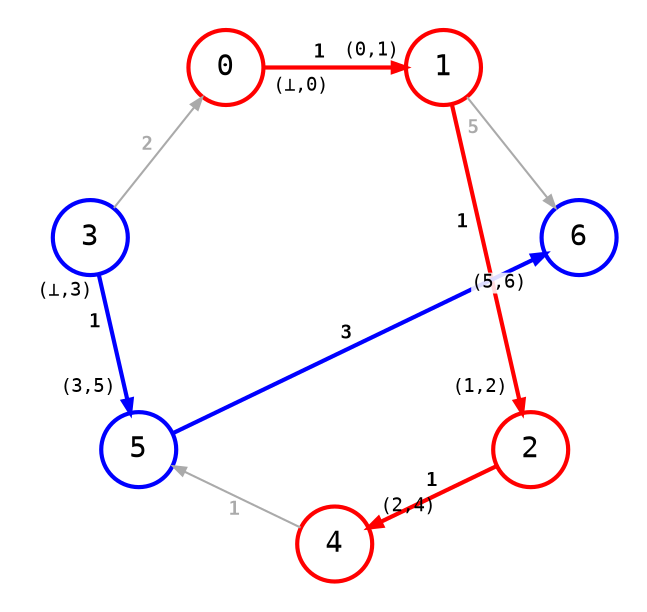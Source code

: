 digraph {
    node [shape=circle, fontname="monospace", style=bold];
    edge [arrowsize=0.6, fontname="monospace", fontsize=9];
    layout=circo;
    scale=1.0;
    normalize=true;
    pad=0.2;
    // newrank=true;
    // splines=line

    0, 1, 2, 4 [style=bold, color=red];
    3, 5, 6 [color=blue];

    3 -> 0 [
        color="#aaaaaa",
        fontcolor="#aaaaaa",
        label=<
            <table border="0" cellpadding="0" cellspacing="0">
                <tr>
                    <td><b>2</b></td>
                </tr>
            </table>
        >,
    ];

    0 -> 1 [
        color=red,
        style=bold,
        headlabel=<
            <table border="0" cellpadding="3" cellspacing="0">
                <tr>
                    <td>(0,1)</td>
                </tr>
            </table>
        >,
        taillabel=<
            <table border="0">
                <tr>
                    <td>(⊥,0)</td>
                </tr>
            </table>
            >,
        label=<
            <table border="0" cellpadding="1" cellspacing="0">
                <tr>
                    <td><b>1</b></td>
                </tr>
            </table>
        >,
    ];

    1 -> 2 [
        style=bold, 
        color=red, 
        headlabel=<
            <table border="0" cellpadding="7" cellspacing="0">
                <tr>
                    <td>(1,2)</td>
                </tr>
            </table>
        >,
        label=<
            <table border="0" cellpadding="8" cellspacing="0">
                <tr>
                    <td><b>1</b></td>
                </tr>
            </table>
        >,
    ];

    2 -> 4 [
        style=bold, 
        color=red, 
        headlabel=<
            <table border="0" cellpadding="5" cellspacing="0">
                <tr>
                    <td>(2,4)</td>
                </tr>
            </table>
        >,
        label=<
            <table border="0" cellpadding="0" cellspacing="0">
                <tr>
                    <td><b>1</b></td>
                </tr>
            </table>
        >,
    ];

    1 -> 6 [
        color="#aaaaaa",
        fontcolor="#aaaaaa",
        label=<
            <table border="0" cellpadding="3" cellspacing="0">
                <tr>
                    <td><b>5  </b></td>
                </tr>
            </table>
        >,
    ];

    2 -> 6 [style=invis];
    6 -> 2 [style=invis];

    4 -> 5 [
        color="#aaaaaa",
        fontcolor="#aaaaaa",
        label=<
            <table border="0" cellpadding="1" cellspacing="0">
                <tr>
                    <td><b>     1</b></td>
                </tr>
            </table>
        >,
    ];

    3 -> 5 [
        style=bold, 
        color=blue, 
        headlabel=<
            <table border="0" cellpadding="7" cellspacing="0">
                <tr>
                    <td>(3,5)</td>
                </tr>
            </table>
        >,
        taillabel=<
            <table border="0" cellpadding="3" cellspacing="0">
                <tr>
                    <td>(⊥,3)</td>
                </tr>
            </table>
        >,
        label=<
            <table border="0" cellpadding="1" cellspacing="0">
                <tr>
                    <td><b>1 </b></td>
                </tr>
            </table>
        >,
    ];

    5 -> 6 [
        style=bold, 
        color=blue, 
        headlabel=<
            <table border="0" cellpadding="0" cellspacing="9">
                <tr>
                    <td bgcolor="#ffffffdd">(5,6)</td>
                </tr>
            </table>
        >,
        label=<
            <table border="0" cellpadding="0" cellspacing="0">
                <tr>
                    <td><b>3</b></td>
                </tr>
            </table>
        >,
    ];
}